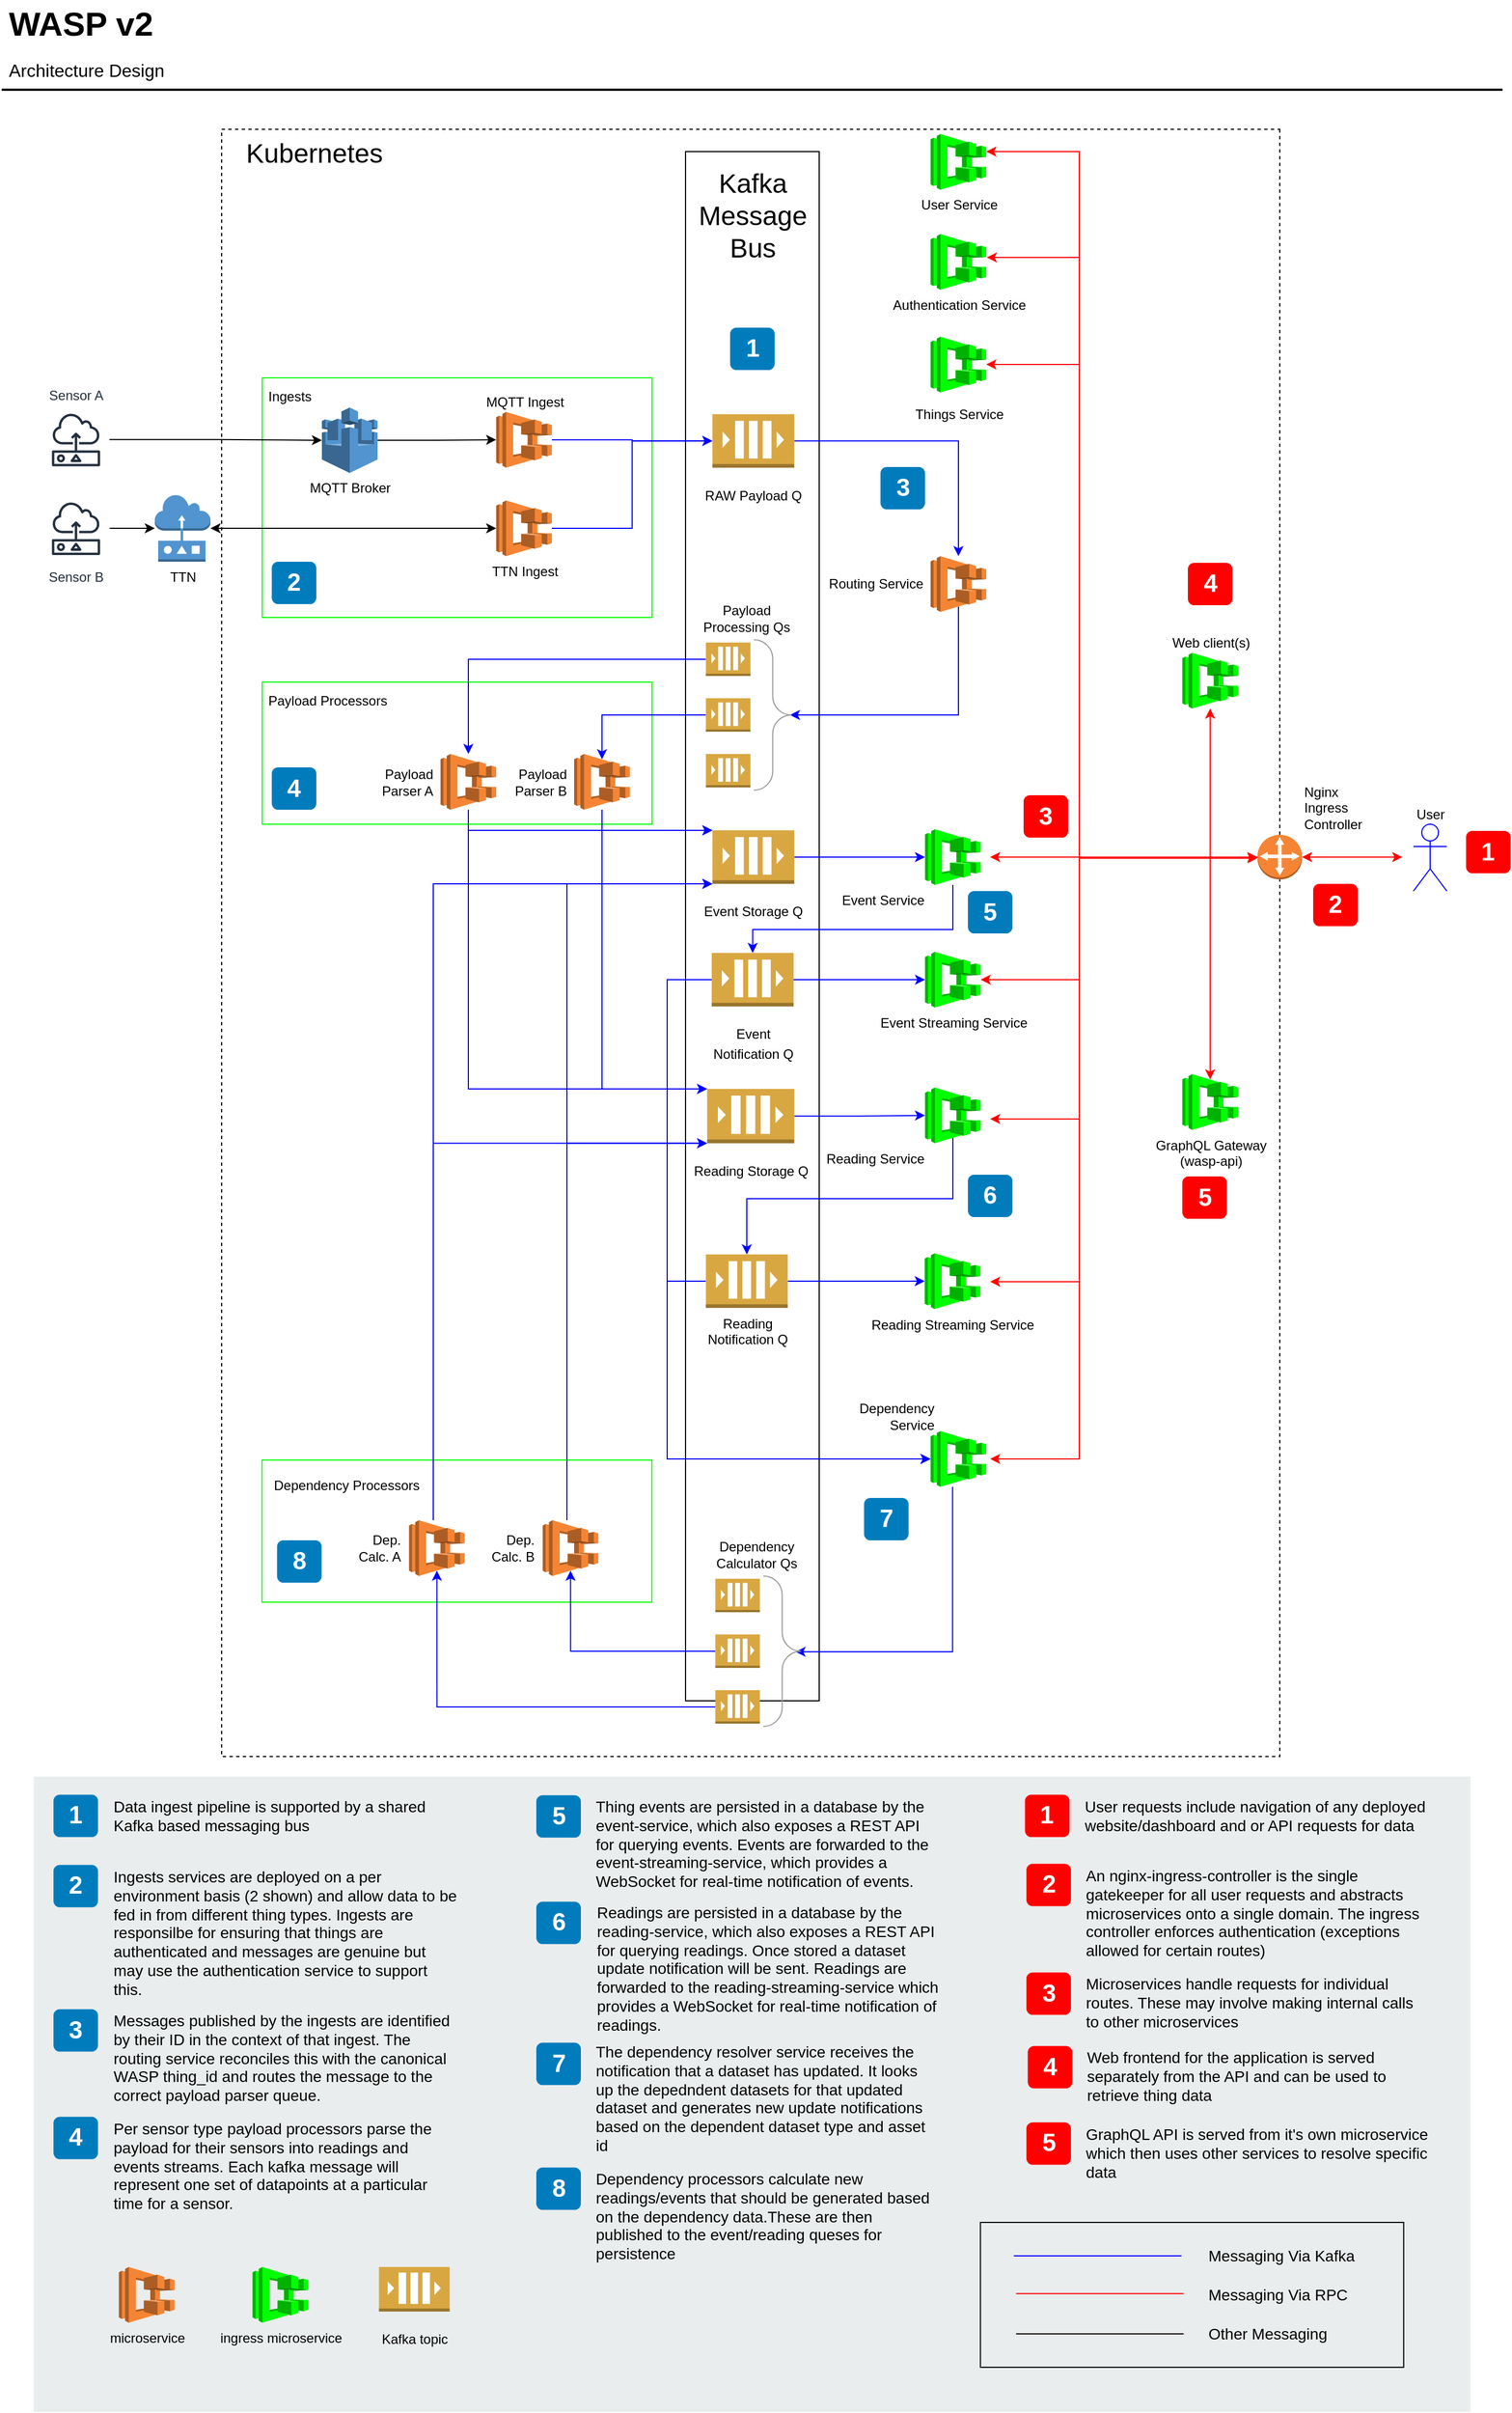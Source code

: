 <mxfile version="14.9.6" type="device"><diagram id="Ht1M8jgEwFfnCIfOTk4-" name="Page-1"><mxGraphModel dx="2382" dy="1435" grid="1" gridSize="10" guides="1" tooltips="1" connect="1" arrows="1" fold="1" page="1" pageScale="1" pageWidth="1654" pageHeight="1169" math="0" shadow="0"><root><mxCell id="0"/><mxCell id="1" parent="0"/><mxCell id="Kr4yo2rCuEF--EOLVEKg-11" value="" style="rounded=0;whiteSpace=wrap;html=1;align=left;fillColor=none;dashed=1;direction=south;" parent="1" vertex="1"><mxGeometry x="250.01" y="180" width="950" height="1460" as="geometry"/></mxCell><mxCell id="VIeSzq_alCS82WbwjkY5-3" value="" style="rounded=0;whiteSpace=wrap;html=1;fontSize=12;fillColor=none;labelPosition=left;verticalLabelPosition=top;align=right;verticalAlign=bottom;spacing=-19;spacingLeft=3;noLabel=1;fontColor=none;strokeColor=#03FF03;" parent="1" vertex="1"><mxGeometry x="286.5" y="676" width="350" height="127.5" as="geometry"/></mxCell><mxCell id="VIeSzq_alCS82WbwjkY5-6" value="" style="rounded=0;whiteSpace=wrap;html=1;fontSize=12;fillColor=none;labelPosition=left;verticalLabelPosition=top;align=right;verticalAlign=bottom;spacing=-19;spacingLeft=3;noLabel=1;fontColor=none;strokeColor=#03FF03;" parent="1" vertex="1"><mxGeometry x="286.25" y="1374" width="350" height="127.5" as="geometry"/></mxCell><mxCell id="VIeSzq_alCS82WbwjkY5-1" value="" style="rounded=0;whiteSpace=wrap;html=1;fontSize=12;fillColor=none;labelPosition=left;verticalLabelPosition=top;align=right;verticalAlign=bottom;spacing=-19;spacingLeft=3;noLabel=1;fontColor=none;strokeColor=#03FF03;" parent="1" vertex="1"><mxGeometry x="286.5" y="403" width="350" height="215" as="geometry"/></mxCell><mxCell id="f7E1hRnNLFq2RJVRDF7E-89" value="" style="rounded=0;whiteSpace=wrap;html=1;fillColor=none;align=right;" parent="1" vertex="1"><mxGeometry x="666.5" y="200" width="120" height="1390" as="geometry"/></mxCell><mxCell id="-QjtrjUzRDEMRZ5MF8oH-47" value="WASP v2" style="text;html=1;resizable=0;points=[];autosize=1;align=left;verticalAlign=top;spacingTop=-4;fontSize=30;fontStyle=1" parent="1" vertex="1"><mxGeometry x="56.5" y="64.5" width="150" height="40" as="geometry"/></mxCell><mxCell id="-QjtrjUzRDEMRZ5MF8oH-48" value="Architecture Design" style="text;html=1;resizable=0;points=[];autosize=1;align=left;verticalAlign=top;spacingTop=-4;fontSize=16;" parent="1" vertex="1"><mxGeometry x="56.5" y="114.5" width="160" height="20" as="geometry"/></mxCell><mxCell id="SCVMTBWpLvtzJIhz15lM-1" value="" style="line;strokeWidth=2;html=1;fontSize=14;" parent="1" vertex="1"><mxGeometry x="52.5" y="139.5" width="1347.5" height="10" as="geometry"/></mxCell><mxCell id="7OVz4w7n9kzEPWy-4BBC-3" value="" style="rounded=0;whiteSpace=wrap;html=1;fillColor=#EAEDED;fontSize=22;fontColor=#FFFFFF;strokeColor=none;labelBackgroundColor=none;" parent="1" vertex="1"><mxGeometry x="81.25" y="1658" width="1290" height="570" as="geometry"/></mxCell><mxCell id="7OVz4w7n9kzEPWy-4BBC-4" value="1" style="rounded=1;whiteSpace=wrap;html=1;fillColor=#007CBD;strokeColor=none;fontColor=#FFFFFF;fontStyle=1;fontSize=22;labelBackgroundColor=none;" parent="1" vertex="1"><mxGeometry x="99" y="1674.25" width="40" height="38" as="geometry"/></mxCell><mxCell id="7OVz4w7n9kzEPWy-4BBC-13" value="Data ingest pipeline is supported by a shared Kafka based messaging bus" style="text;html=1;align=left;verticalAlign=top;spacingTop=-4;fontSize=14;labelBackgroundColor=none;whiteSpace=wrap;" parent="1" vertex="1"><mxGeometry x="150.5" y="1673.75" width="310.5" height="48.5" as="geometry"/></mxCell><mxCell id="f7E1hRnNLFq2RJVRDF7E-65" value="Sensor A" style="outlineConnect=0;fontColor=#232F3E;gradientColor=none;strokeColor=#232F3E;fillColor=#ffffff;dashed=0;verticalLabelPosition=top;verticalAlign=bottom;align=center;html=1;fontSize=12;fontStyle=0;aspect=fixed;shape=mxgraph.aws4.resourceIcon;resIcon=mxgraph.aws4.sensor;labelPosition=center;" parent="1" vertex="1"><mxGeometry x="89.25" y="428.38" width="60" height="60" as="geometry"/></mxCell><mxCell id="f7E1hRnNLFq2RJVRDF7E-76" style="edgeStyle=orthogonalEdgeStyle;rounded=0;orthogonalLoop=1;jettySize=auto;html=1;" parent="1" source="f7E1hRnNLFq2RJVRDF7E-65" target="f7E1hRnNLFq2RJVRDF7E-74" edge="1"><mxGeometry relative="1" as="geometry"><mxPoint x="350" y="459" as="targetPoint"/><mxPoint x="190" y="459" as="sourcePoint"/></mxGeometry></mxCell><mxCell id="f7E1hRnNLFq2RJVRDF7E-82" style="edgeStyle=orthogonalEdgeStyle;rounded=0;orthogonalLoop=1;jettySize=auto;html=1;" parent="1" source="f7E1hRnNLFq2RJVRDF7E-74" target="f7E1hRnNLFq2RJVRDF7E-79" edge="1"><mxGeometry relative="1" as="geometry"/></mxCell><mxCell id="f7E1hRnNLFq2RJVRDF7E-74" value="MQTT Broker" style="outlineConnect=0;dashed=0;verticalLabelPosition=bottom;verticalAlign=top;align=center;html=1;shape=mxgraph.aws3.aws_iot;fillColor=#5294CF;gradientColor=none;" parent="1" vertex="1"><mxGeometry x="340" y="429.63" width="50" height="58.75" as="geometry"/></mxCell><mxCell id="f7E1hRnNLFq2RJVRDF7E-92" style="edgeStyle=orthogonalEdgeStyle;rounded=0;orthogonalLoop=1;jettySize=auto;html=1;entryX=0;entryY=0.5;entryDx=0;entryDy=0;entryPerimeter=0;fontSize=24;strokeColor=#0000FF;" parent="1" source="f7E1hRnNLFq2RJVRDF7E-79" target="f7E1hRnNLFq2RJVRDF7E-91" edge="1"><mxGeometry relative="1" as="geometry"/></mxCell><mxCell id="f7E1hRnNLFq2RJVRDF7E-79" value="MQTT Ingest" style="outlineConnect=0;dashed=0;verticalLabelPosition=top;verticalAlign=bottom;align=center;html=1;shape=mxgraph.aws3.ecs;fillColor=#F58534;gradientColor=none;strokeColor=#FF0000;labelPosition=center;" parent="1" vertex="1"><mxGeometry x="496.5" y="433.62" width="50" height="50" as="geometry"/></mxCell><mxCell id="f7E1hRnNLFq2RJVRDF7E-93" style="edgeStyle=orthogonalEdgeStyle;rounded=0;orthogonalLoop=1;jettySize=auto;html=1;entryX=0;entryY=0.5;entryDx=0;entryDy=0;entryPerimeter=0;fontSize=24;strokeColor=#0000FF;" parent="1" source="f7E1hRnNLFq2RJVRDF7E-84" target="f7E1hRnNLFq2RJVRDF7E-91" edge="1"><mxGeometry relative="1" as="geometry"/></mxCell><mxCell id="f7E1hRnNLFq2RJVRDF7E-84" value="TTN Ingest" style="outlineConnect=0;dashed=0;verticalLabelPosition=bottom;verticalAlign=top;align=center;html=1;shape=mxgraph.aws3.ecs;fillColor=#F58534;gradientColor=none;strokeColor=#FF0000;" parent="1" vertex="1"><mxGeometry x="496.5" y="513" width="50" height="50" as="geometry"/></mxCell><mxCell id="f7E1hRnNLFq2RJVRDF7E-87" style="edgeStyle=orthogonalEdgeStyle;rounded=0;orthogonalLoop=1;jettySize=auto;html=1;textOpacity=60;startArrow=classic;startFill=1;" parent="1" source="f7E1hRnNLFq2RJVRDF7E-85" target="f7E1hRnNLFq2RJVRDF7E-84" edge="1"><mxGeometry relative="1" as="geometry"/></mxCell><mxCell id="f7E1hRnNLFq2RJVRDF7E-85" value="TTN" style="outlineConnect=0;dashed=0;verticalLabelPosition=bottom;verticalAlign=top;align=center;html=1;shape=mxgraph.aws3.sensor;fillColor=#5294CF;gradientColor=none;strokeColor=#FF0000;" parent="1" vertex="1"><mxGeometry x="190" y="508" width="50" height="60" as="geometry"/></mxCell><mxCell id="f7E1hRnNLFq2RJVRDF7E-90" value="Kafka Message Bus" style="text;html=1;strokeColor=none;fillColor=none;align=center;verticalAlign=middle;whiteSpace=wrap;rounded=0;fontSize=24;" parent="1" vertex="1"><mxGeometry x="691.5" y="233" width="70" height="50" as="geometry"/></mxCell><mxCell id="f7E1hRnNLFq2RJVRDF7E-96" style="edgeStyle=orthogonalEdgeStyle;rounded=0;orthogonalLoop=1;jettySize=auto;html=1;fontSize=24;strokeColor=#0000FF;" parent="1" source="f7E1hRnNLFq2RJVRDF7E-91" target="f7E1hRnNLFq2RJVRDF7E-94" edge="1"><mxGeometry relative="1" as="geometry"/></mxCell><mxCell id="f7E1hRnNLFq2RJVRDF7E-91" value="&lt;font style=&quot;font-size: 12px&quot;&gt;RAW Payload Q&lt;br&gt;&lt;/font&gt;" style="outlineConnect=0;dashed=0;verticalLabelPosition=bottom;verticalAlign=top;align=center;html=1;shape=mxgraph.aws3.queue;fillColor=#D9A741;gradientColor=none;strokeColor=#000000;fontSize=24;" parent="1" vertex="1"><mxGeometry x="690.63" y="435.62" width="73.5" height="48" as="geometry"/></mxCell><mxCell id="f7E1hRnNLFq2RJVRDF7E-104" style="edgeStyle=orthogonalEdgeStyle;rounded=0;orthogonalLoop=1;jettySize=auto;html=1;fontSize=24;exitX=0.5;exitY=0.905;exitDx=0;exitDy=0;exitPerimeter=0;entryX=0.5;entryY=0.113;entryDx=0;entryDy=0;entryPerimeter=0;strokeColor=#0000FF;" parent="1" source="f7E1hRnNLFq2RJVRDF7E-94" target="f7E1hRnNLFq2RJVRDF7E-105" edge="1"><mxGeometry relative="1" as="geometry"><mxPoint x="876.5" y="633" as="targetPoint"/><Array as="points"><mxPoint x="911.5" y="706"/></Array></mxGeometry></mxCell><mxCell id="f7E1hRnNLFq2RJVRDF7E-94" value="Routing Service" style="outlineConnect=0;dashed=0;verticalLabelPosition=middle;verticalAlign=middle;align=right;html=1;shape=mxgraph.aws3.ecs;fillColor=#F58534;gradientColor=none;strokeColor=#FF0000;labelPosition=left;spacing=8;" parent="1" vertex="1"><mxGeometry x="886.5" y="563" width="50" height="50" as="geometry"/></mxCell><mxCell id="f7E1hRnNLFq2RJVRDF7E-108" style="edgeStyle=orthogonalEdgeStyle;rounded=0;orthogonalLoop=1;jettySize=auto;html=1;fontSize=24;strokeColor=#0000FF;" parent="1" source="f7E1hRnNLFq2RJVRDF7E-98" target="f7E1hRnNLFq2RJVRDF7E-107" edge="1"><mxGeometry relative="1" as="geometry"/></mxCell><mxCell id="f7E1hRnNLFq2RJVRDF7E-98" value="&lt;div style=&quot;font-size: 12px&quot;&gt;&lt;font style=&quot;font-size: 12px&quot;&gt;Payload &lt;br&gt;&lt;/font&gt;&lt;/div&gt;&lt;div style=&quot;font-size: 12px&quot;&gt;&lt;font style=&quot;font-size: 12px&quot;&gt;Processing Qs&lt;/font&gt;&lt;/div&gt;" style="outlineConnect=0;dashed=0;verticalLabelPosition=top;verticalAlign=bottom;align=center;html=1;shape=mxgraph.aws3.queue;fillColor=#D9A741;gradientColor=none;strokeColor=#000000;fontSize=24;labelPosition=center;spacingLeft=33;spacingBottom=5;" parent="1" vertex="1"><mxGeometry x="684.75" y="640.5" width="40" height="30" as="geometry"/></mxCell><mxCell id="f7E1hRnNLFq2RJVRDF7E-109" style="edgeStyle=orthogonalEdgeStyle;rounded=0;orthogonalLoop=1;jettySize=auto;html=1;entryX=0.5;entryY=0.095;entryDx=0;entryDy=0;entryPerimeter=0;fontSize=24;strokeColor=#0000FF;" parent="1" source="f7E1hRnNLFq2RJVRDF7E-102" target="f7E1hRnNLFq2RJVRDF7E-106" edge="1"><mxGeometry relative="1" as="geometry"><Array as="points"><mxPoint x="591.5" y="706"/></Array></mxGeometry></mxCell><mxCell id="f7E1hRnNLFq2RJVRDF7E-102" value="" style="outlineConnect=0;dashed=0;verticalLabelPosition=bottom;verticalAlign=top;align=center;html=1;shape=mxgraph.aws3.queue;fillColor=#D9A741;gradientColor=none;strokeColor=#000000;fontSize=24;" parent="1" vertex="1"><mxGeometry x="684.75" y="690.5" width="40" height="30" as="geometry"/></mxCell><mxCell id="f7E1hRnNLFq2RJVRDF7E-103" value="" style="outlineConnect=0;dashed=0;verticalLabelPosition=bottom;verticalAlign=top;align=center;html=1;shape=mxgraph.aws3.queue;fillColor=#D9A741;gradientColor=none;strokeColor=#000000;fontSize=24;" parent="1" vertex="1"><mxGeometry x="684.75" y="740.5" width="40" height="30" as="geometry"/></mxCell><mxCell id="f7E1hRnNLFq2RJVRDF7E-105" value="" style="labelPosition=right;align=left;strokeWidth=1;shape=mxgraph.mockup.markup.curlyBrace;html=1;shadow=0;dashed=0;strokeColor=#999999;direction=north;fillColor=none;fontSize=24;rotation=-180;" parent="1" vertex="1"><mxGeometry x="724.75" y="638" width="40" height="135" as="geometry"/></mxCell><mxCell id="KerST8utlBB_D8aLNrLv-2" style="edgeStyle=orthogonalEdgeStyle;rounded=0;orthogonalLoop=1;jettySize=auto;html=1;entryX=0;entryY=0;entryDx=0;entryDy=0;entryPerimeter=0;strokeColor=#0000FF;" parent="1" source="f7E1hRnNLFq2RJVRDF7E-106" target="TiOXgwbePyI9WTurikJS-1" edge="1"><mxGeometry relative="1" as="geometry"><Array as="points"><mxPoint x="592" y="1041"/></Array></mxGeometry></mxCell><mxCell id="VIeSzq_alCS82WbwjkY5-26" style="edgeStyle=orthogonalEdgeStyle;rounded=0;orthogonalLoop=1;jettySize=auto;html=1;entryX=0;entryY=0;entryDx=0;entryDy=0;entryPerimeter=0;startArrow=none;startFill=0;strokeColor=#0000FF;" parent="1" source="f7E1hRnNLFq2RJVRDF7E-106" target="f7E1hRnNLFq2RJVRDF7E-110" edge="1"><mxGeometry relative="1" as="geometry"><Array as="points"><mxPoint x="592" y="809"/></Array></mxGeometry></mxCell><mxCell id="f7E1hRnNLFq2RJVRDF7E-106" value="&lt;div&gt;Payload&lt;/div&gt;&lt;div&gt;Parser B&lt;br&gt;&lt;/div&gt;" style="outlineConnect=0;dashed=0;verticalLabelPosition=middle;verticalAlign=middle;align=right;html=1;shape=mxgraph.aws3.ecs;fillColor=#F58534;gradientColor=none;strokeColor=#FF0000;labelPosition=left;spacing=8;" parent="1" vertex="1"><mxGeometry x="566.5" y="740.5" width="50" height="50" as="geometry"/></mxCell><mxCell id="KerST8utlBB_D8aLNrLv-1" style="edgeStyle=orthogonalEdgeStyle;rounded=0;orthogonalLoop=1;jettySize=auto;html=1;entryX=0;entryY=0;entryDx=0;entryDy=0;entryPerimeter=0;strokeColor=#0000FF;" parent="1" source="f7E1hRnNLFq2RJVRDF7E-107" target="TiOXgwbePyI9WTurikJS-1" edge="1"><mxGeometry relative="1" as="geometry"><Array as="points"><mxPoint x="472" y="1041"/></Array></mxGeometry></mxCell><mxCell id="VIeSzq_alCS82WbwjkY5-25" style="edgeStyle=orthogonalEdgeStyle;rounded=0;orthogonalLoop=1;jettySize=auto;html=1;entryX=0;entryY=0;entryDx=0;entryDy=0;entryPerimeter=0;startArrow=none;startFill=0;strokeColor=#0000FF;" parent="1" source="f7E1hRnNLFq2RJVRDF7E-107" target="f7E1hRnNLFq2RJVRDF7E-110" edge="1"><mxGeometry relative="1" as="geometry"><Array as="points"><mxPoint x="472" y="809"/></Array></mxGeometry></mxCell><mxCell id="f7E1hRnNLFq2RJVRDF7E-107" value="&lt;div&gt;Payload&lt;br&gt;&lt;/div&gt;&lt;div&gt;Parser A&lt;/div&gt;" style="outlineConnect=0;dashed=0;verticalLabelPosition=middle;verticalAlign=middle;align=right;html=1;shape=mxgraph.aws3.ecs;fillColor=#F58534;gradientColor=none;strokeColor=#FF0000;labelPosition=left;spacing=8;" parent="1" vertex="1"><mxGeometry x="446.5" y="740.5" width="50" height="50" as="geometry"/></mxCell><mxCell id="f7E1hRnNLFq2RJVRDF7E-114" style="edgeStyle=orthogonalEdgeStyle;rounded=0;orthogonalLoop=1;jettySize=auto;html=1;entryX=0;entryY=0.5;entryDx=0;entryDy=0;entryPerimeter=0;fontSize=24;strokeColor=#0000FF;" parent="1" source="f7E1hRnNLFq2RJVRDF7E-110" target="f7E1hRnNLFq2RJVRDF7E-113" edge="1"><mxGeometry relative="1" as="geometry"/></mxCell><mxCell id="f7E1hRnNLFq2RJVRDF7E-110" value="&lt;font style=&quot;font-size: 12px&quot;&gt;Event Storage Q&lt;/font&gt;" style="outlineConnect=0;dashed=0;verticalLabelPosition=bottom;verticalAlign=top;align=center;html=1;shape=mxgraph.aws3.queue;fillColor=#D9A741;gradientColor=none;strokeColor=#000000;fontSize=24;" parent="1" vertex="1"><mxGeometry x="690.63" y="809" width="73.5" height="48" as="geometry"/></mxCell><mxCell id="f7E1hRnNLFq2RJVRDF7E-124" style="edgeStyle=orthogonalEdgeStyle;rounded=0;orthogonalLoop=1;jettySize=auto;html=1;startArrow=none;startFill=0;fontSize=24;strokeColor=#0000FF;entryX=0.5;entryY=0;entryDx=0;entryDy=0;entryPerimeter=0;exitX=0.5;exitY=0.905;exitDx=0;exitDy=0;exitPerimeter=0;" parent="1" source="TiOXgwbePyI9WTurikJS-4" target="f7E1hRnNLFq2RJVRDF7E-123" edge="1"><mxGeometry relative="1" as="geometry"><mxPoint x="961.5" y="980.5" as="targetPoint"/><Array as="points"><mxPoint x="907" y="1139.5"/><mxPoint x="722" y="1139.5"/></Array></mxGeometry></mxCell><mxCell id="BTYo06YCe_rNWh7Ooop7-6" style="edgeStyle=orthogonalEdgeStyle;rounded=0;orthogonalLoop=1;jettySize=auto;html=1;entryX=0.5;entryY=0;entryDx=0;entryDy=0;entryPerimeter=0;strokeColor=#0000FF;" parent="1" source="f7E1hRnNLFq2RJVRDF7E-113" target="BTYo06YCe_rNWh7Ooop7-4" edge="1"><mxGeometry relative="1" as="geometry"><Array as="points"><mxPoint x="907" y="898"/><mxPoint x="727" y="898"/></Array></mxGeometry></mxCell><mxCell id="f7E1hRnNLFq2RJVRDF7E-113" value="Event Service" style="outlineConnect=0;dashed=0;verticalLabelPosition=bottom;verticalAlign=top;align=right;html=1;shape=mxgraph.aws3.ecs;gradientColor=none;strokeColor=#FF0000;labelPosition=left;spacing=2;fillColor=#00FF00;" parent="1" vertex="1"><mxGeometry x="881.5" y="808" width="50" height="50" as="geometry"/></mxCell><mxCell id="BTYo06YCe_rNWh7Ooop7-2" style="edgeStyle=orthogonalEdgeStyle;rounded=0;orthogonalLoop=1;jettySize=auto;html=1;strokeColor=#0000FF;" parent="1" source="f7E1hRnNLFq2RJVRDF7E-123" target="BTYo06YCe_rNWh7Ooop7-1" edge="1"><mxGeometry relative="1" as="geometry"/></mxCell><mxCell id="BTYo06YCe_rNWh7Ooop7-10" style="edgeStyle=orthogonalEdgeStyle;rounded=0;orthogonalLoop=1;jettySize=auto;html=1;entryX=0;entryY=0.5;entryDx=0;entryDy=0;entryPerimeter=0;strokeColor=#0000FF;" parent="1" source="f7E1hRnNLFq2RJVRDF7E-123" target="f7E1hRnNLFq2RJVRDF7E-125" edge="1"><mxGeometry relative="1" as="geometry"><Array as="points"><mxPoint x="650" y="1214"/><mxPoint x="650" y="1373"/></Array></mxGeometry></mxCell><mxCell id="f7E1hRnNLFq2RJVRDF7E-123" value="&lt;div style=&quot;font-size: 12px&quot;&gt;&lt;font style=&quot;font-size: 12px&quot;&gt;Reading &lt;br&gt;&lt;/font&gt;&lt;/div&gt;&lt;div style=&quot;font-size: 12px&quot;&gt;&lt;font style=&quot;font-size: 12px ; line-height: 100%&quot;&gt;Notification Q&lt;/font&gt;&lt;/div&gt;" style="outlineConnect=0;dashed=0;verticalLabelPosition=bottom;verticalAlign=top;align=center;html=1;shape=mxgraph.aws3.queue;fillColor=#D9A741;gradientColor=none;strokeColor=#000000;fontSize=24;" parent="1" vertex="1"><mxGeometry x="684.75" y="1189.5" width="73.5" height="48" as="geometry"/></mxCell><mxCell id="f7E1hRnNLFq2RJVRDF7E-131" style="edgeStyle=orthogonalEdgeStyle;rounded=0;orthogonalLoop=1;jettySize=auto;html=1;startArrow=none;startFill=0;fontSize=24;entryX=0.504;entryY=0.2;entryDx=0;entryDy=0;entryPerimeter=0;strokeColor=#0000FF;" parent="1" source="f7E1hRnNLFq2RJVRDF7E-125" target="f7E1hRnNLFq2RJVRDF7E-130" edge="1"><mxGeometry relative="1" as="geometry"><mxPoint x="906.25" y="1558" as="targetPoint"/><Array as="points"><mxPoint x="906.25" y="1546"/></Array></mxGeometry></mxCell><mxCell id="f7E1hRnNLFq2RJVRDF7E-125" value="&lt;div align=&quot;right&quot;&gt;Dependency&lt;/div&gt;&lt;div align=&quot;right&quot;&gt;Service&lt;/div&gt;" style="outlineConnect=0;dashed=0;verticalLabelPosition=top;verticalAlign=bottom;align=right;html=1;shape=mxgraph.aws3.ecs;gradientColor=none;strokeColor=#FF0000;labelPosition=left;spacing=-2;fillColor=#00FF00;" parent="1" vertex="1"><mxGeometry x="886.5" y="1348" width="50" height="50" as="geometry"/></mxCell><mxCell id="f7E1hRnNLFq2RJVRDF7E-127" value="&lt;div style=&quot;font-size: 12px&quot;&gt;&lt;font style=&quot;font-size: 12px&quot;&gt;Dependency &lt;br&gt;&lt;/font&gt;&lt;/div&gt;&lt;div style=&quot;font-size: 12px&quot;&gt;&lt;font style=&quot;font-size: 12px&quot;&gt;Calculator Qs&lt;/font&gt;&lt;/div&gt;" style="outlineConnect=0;dashed=0;verticalLabelPosition=top;verticalAlign=bottom;align=center;html=1;shape=mxgraph.aws3.queue;fillColor=#D9A741;gradientColor=none;strokeColor=#000000;fontSize=24;labelPosition=center;spacingLeft=33;spacingBottom=5;" parent="1" vertex="1"><mxGeometry x="693.25" y="1480.5" width="40" height="30" as="geometry"/></mxCell><mxCell id="f7E1hRnNLFq2RJVRDF7E-134" style="edgeStyle=orthogonalEdgeStyle;rounded=0;orthogonalLoop=1;jettySize=auto;html=1;entryX=0.5;entryY=0.905;entryDx=0;entryDy=0;entryPerimeter=0;startArrow=none;startFill=0;fontSize=24;strokeColor=#0000FF;" parent="1" source="f7E1hRnNLFq2RJVRDF7E-128" target="f7E1hRnNLFq2RJVRDF7E-132" edge="1"><mxGeometry relative="1" as="geometry"/></mxCell><mxCell id="f7E1hRnNLFq2RJVRDF7E-128" value="" style="outlineConnect=0;dashed=0;verticalLabelPosition=bottom;verticalAlign=top;align=center;html=1;shape=mxgraph.aws3.queue;fillColor=#D9A741;gradientColor=none;strokeColor=#000000;fontSize=24;" parent="1" vertex="1"><mxGeometry x="693.25" y="1530.5" width="40" height="30" as="geometry"/></mxCell><mxCell id="f7E1hRnNLFq2RJVRDF7E-135" style="edgeStyle=orthogonalEdgeStyle;rounded=0;orthogonalLoop=1;jettySize=auto;html=1;entryX=0.5;entryY=0.905;entryDx=0;entryDy=0;entryPerimeter=0;startArrow=none;startFill=0;fontSize=24;strokeColor=#0000FF;" parent="1" source="f7E1hRnNLFq2RJVRDF7E-129" target="f7E1hRnNLFq2RJVRDF7E-133" edge="1"><mxGeometry relative="1" as="geometry"/></mxCell><mxCell id="f7E1hRnNLFq2RJVRDF7E-129" value="" style="outlineConnect=0;dashed=0;verticalLabelPosition=bottom;verticalAlign=top;align=center;html=1;shape=mxgraph.aws3.queue;fillColor=#D9A741;gradientColor=none;strokeColor=#000000;fontSize=24;" parent="1" vertex="1"><mxGeometry x="693.25" y="1580.5" width="40" height="30" as="geometry"/></mxCell><mxCell id="f7E1hRnNLFq2RJVRDF7E-130" value="" style="labelPosition=right;align=left;strokeWidth=1;shape=mxgraph.mockup.markup.curlyBrace;html=1;shadow=0;dashed=0;strokeColor=#999999;direction=north;fillColor=none;fontSize=24;rotation=-180;" parent="1" vertex="1"><mxGeometry x="733.25" y="1478" width="40" height="135" as="geometry"/></mxCell><mxCell id="f7E1hRnNLFq2RJVRDF7E-136" style="edgeStyle=orthogonalEdgeStyle;rounded=0;orthogonalLoop=1;jettySize=auto;html=1;startArrow=none;startFill=0;fontSize=24;entryX=0;entryY=1;entryDx=0;entryDy=0;entryPerimeter=0;strokeColor=#0000FF;textOpacity=30;" parent="1" source="f7E1hRnNLFq2RJVRDF7E-132" target="f7E1hRnNLFq2RJVRDF7E-110" edge="1"><mxGeometry relative="1" as="geometry"><Array as="points"><mxPoint x="560" y="857"/></Array><mxPoint x="620" y="878" as="targetPoint"/></mxGeometry></mxCell><mxCell id="TiOXgwbePyI9WTurikJS-2" style="edgeStyle=orthogonalEdgeStyle;rounded=0;orthogonalLoop=1;jettySize=auto;html=1;entryX=0;entryY=1;entryDx=0;entryDy=0;entryPerimeter=0;strokeColor=#0000FF;" parent="1" source="f7E1hRnNLFq2RJVRDF7E-132" target="TiOXgwbePyI9WTurikJS-1" edge="1"><mxGeometry relative="1" as="geometry"><Array as="points"><mxPoint x="560" y="1090"/></Array></mxGeometry></mxCell><mxCell id="f7E1hRnNLFq2RJVRDF7E-132" value="&lt;div&gt;Dep. &lt;br&gt;&lt;/div&gt;&lt;div&gt;Calc. B&lt;/div&gt;" style="outlineConnect=0;dashed=0;verticalLabelPosition=middle;verticalAlign=middle;align=right;html=1;shape=mxgraph.aws3.ecs;fillColor=#F58534;gradientColor=none;strokeColor=#FF0000;labelPosition=left;spacing=8;" parent="1" vertex="1"><mxGeometry x="538.25" y="1428" width="50" height="50" as="geometry"/></mxCell><mxCell id="f7E1hRnNLFq2RJVRDF7E-137" style="edgeStyle=orthogonalEdgeStyle;rounded=0;orthogonalLoop=1;jettySize=auto;html=1;startArrow=none;startFill=0;fontSize=24;entryX=0;entryY=1;entryDx=0;entryDy=0;entryPerimeter=0;strokeColor=#0000FF;textOpacity=30;" parent="1" source="f7E1hRnNLFq2RJVRDF7E-133" target="f7E1hRnNLFq2RJVRDF7E-110" edge="1"><mxGeometry relative="1" as="geometry"><Array as="points"><mxPoint x="440" y="857"/></Array><mxPoint x="540" y="888" as="targetPoint"/></mxGeometry></mxCell><mxCell id="TiOXgwbePyI9WTurikJS-3" style="edgeStyle=orthogonalEdgeStyle;rounded=0;orthogonalLoop=1;jettySize=auto;html=1;strokeColor=#0000FF;entryX=0;entryY=1;entryDx=0;entryDy=0;entryPerimeter=0;" parent="1" source="f7E1hRnNLFq2RJVRDF7E-133" target="TiOXgwbePyI9WTurikJS-1" edge="1"><mxGeometry relative="1" as="geometry"><Array as="points"><mxPoint x="440" y="1090"/></Array><mxPoint x="685" y="1043" as="targetPoint"/></mxGeometry></mxCell><mxCell id="f7E1hRnNLFq2RJVRDF7E-133" value="&lt;div&gt;Dep.&lt;/div&gt;&lt;div&gt;Calc. A&lt;br&gt;&lt;/div&gt;" style="outlineConnect=0;dashed=0;verticalLabelPosition=middle;verticalAlign=middle;align=right;html=1;shape=mxgraph.aws3.ecs;fillColor=#F58534;gradientColor=none;strokeColor=#FF0000;labelPosition=left;spacing=8;" parent="1" vertex="1"><mxGeometry x="418.25" y="1428" width="50" height="50" as="geometry"/></mxCell><mxCell id="PqqjPeNiKbJ--B5EfPJ4-2" value="2" style="rounded=1;whiteSpace=wrap;html=1;fillColor=#007CBD;strokeColor=none;fontColor=#FFFFFF;fontStyle=1;fontSize=22;labelBackgroundColor=none;" parent="1" vertex="1"><mxGeometry x="295" y="568" width="40" height="38" as="geometry"/></mxCell><mxCell id="PqqjPeNiKbJ--B5EfPJ4-3" value="2" style="rounded=1;whiteSpace=wrap;html=1;fillColor=#007CBD;strokeColor=none;fontColor=#FFFFFF;fontStyle=1;fontSize=22;labelBackgroundColor=none;" parent="1" vertex="1"><mxGeometry x="99" y="1737.25" width="40" height="38" as="geometry"/></mxCell><mxCell id="PqqjPeNiKbJ--B5EfPJ4-4" value="Ingests services are deployed on a per environment basis (2 shown) and allow data to be fed in from different thing types. Ingests are responsilbe for ensuring that things are authenticated and messages are genuine but may use the authentication service to support this." style="text;html=1;align=left;verticalAlign=top;spacingTop=-4;fontSize=14;labelBackgroundColor=none;whiteSpace=wrap;" parent="1" vertex="1"><mxGeometry x="150.5" y="1736.75" width="310.5" height="112.75" as="geometry"/></mxCell><mxCell id="PqqjPeNiKbJ--B5EfPJ4-5" value="3" style="rounded=1;whiteSpace=wrap;html=1;fillColor=#007CBD;strokeColor=none;fontColor=#FFFFFF;fontStyle=1;fontSize=22;labelBackgroundColor=none;" parent="1" vertex="1"><mxGeometry x="99" y="1866.75" width="40" height="38" as="geometry"/></mxCell><mxCell id="PqqjPeNiKbJ--B5EfPJ4-6" value="Messages published by the ingests are identified by their ID in the context of that ingest. The routing service reconciles this with the canonical WASP thing_id and routes the message to the correct payload parser queue." style="text;html=1;align=left;verticalAlign=top;spacingTop=-4;fontSize=14;labelBackgroundColor=none;whiteSpace=wrap;" parent="1" vertex="1"><mxGeometry x="150.5" y="1866.25" width="310.5" height="85" as="geometry"/></mxCell><mxCell id="PqqjPeNiKbJ--B5EfPJ4-7" value="3" style="rounded=1;whiteSpace=wrap;html=1;fillColor=#007CBD;strokeColor=none;fontColor=#FFFFFF;fontStyle=1;fontSize=22;labelBackgroundColor=none;" parent="1" vertex="1"><mxGeometry x="841.5" y="483" width="40" height="38" as="geometry"/></mxCell><mxCell id="PqqjPeNiKbJ--B5EfPJ4-8" value="4" style="rounded=1;whiteSpace=wrap;html=1;fillColor=#007CBD;strokeColor=none;fontColor=#FFFFFF;fontStyle=1;fontSize=22;labelBackgroundColor=none;" parent="1" vertex="1"><mxGeometry x="295" y="752.5" width="40" height="38" as="geometry"/></mxCell><mxCell id="PqqjPeNiKbJ--B5EfPJ4-9" value="4" style="rounded=1;whiteSpace=wrap;html=1;fillColor=#007CBD;strokeColor=none;fontColor=#FFFFFF;fontStyle=1;fontSize=22;labelBackgroundColor=none;" parent="1" vertex="1"><mxGeometry x="99" y="1963.25" width="40" height="38" as="geometry"/></mxCell><mxCell id="PqqjPeNiKbJ--B5EfPJ4-10" value="Per sensor type payload processors parse the payload for their sensors into readings and events streams. Each kafka message will represent one set of datapoints at a particular time for a sensor." style="text;html=1;align=left;verticalAlign=top;spacingTop=-4;fontSize=14;labelBackgroundColor=none;whiteSpace=wrap;" parent="1" vertex="1"><mxGeometry x="150.5" y="1962.75" width="310.5" height="85.25" as="geometry"/></mxCell><mxCell id="PqqjPeNiKbJ--B5EfPJ4-13" value="5" style="rounded=1;whiteSpace=wrap;html=1;fillColor=#007CBD;strokeColor=none;fontColor=#FFFFFF;fontStyle=1;fontSize=22;labelBackgroundColor=none;" parent="1" vertex="1"><mxGeometry x="920" y="863.5" width="40" height="38" as="geometry"/></mxCell><mxCell id="PqqjPeNiKbJ--B5EfPJ4-14" value="5" style="rounded=1;whiteSpace=wrap;html=1;fillColor=#007CBD;strokeColor=none;fontColor=#FFFFFF;fontStyle=1;fontSize=22;labelBackgroundColor=none;" parent="1" vertex="1"><mxGeometry x="532.5" y="1674.75" width="40" height="38" as="geometry"/></mxCell><mxCell id="PqqjPeNiKbJ--B5EfPJ4-15" value="Thing events are persisted in a database by the event-service, which also exposes a REST API for querying events. Events are forwarded to the event-streaming-service, which provides a WebSocket for real-time notification of events. " style="text;html=1;align=left;verticalAlign=top;spacingTop=-4;fontSize=14;labelBackgroundColor=none;whiteSpace=wrap;" parent="1" vertex="1"><mxGeometry x="584" y="1674.25" width="310.5" height="83.75" as="geometry"/></mxCell><mxCell id="PqqjPeNiKbJ--B5EfPJ4-16" value="7" style="rounded=1;whiteSpace=wrap;html=1;fillColor=#007CBD;strokeColor=none;fontColor=#FFFFFF;fontStyle=1;fontSize=22;labelBackgroundColor=none;" parent="1" vertex="1"><mxGeometry x="826.75" y="1408" width="40" height="38" as="geometry"/></mxCell><mxCell id="PqqjPeNiKbJ--B5EfPJ4-17" value="7" style="rounded=1;whiteSpace=wrap;html=1;fillColor=#007CBD;strokeColor=none;fontColor=#FFFFFF;fontStyle=1;fontSize=22;labelBackgroundColor=none;" parent="1" vertex="1"><mxGeometry x="532.5" y="1896.75" width="40" height="38" as="geometry"/></mxCell><mxCell id="PqqjPeNiKbJ--B5EfPJ4-18" value="The dependency resolver service receives the notification that a dataset has updated. It looks up the depedndent datasets for that updated dataset and generates new update notifications based on the dependent dataset type and asset id" style="text;html=1;align=left;verticalAlign=top;spacingTop=-4;fontSize=14;labelBackgroundColor=none;whiteSpace=wrap;" parent="1" vertex="1"><mxGeometry x="584" y="1894.25" width="309.25" height="108" as="geometry"/></mxCell><mxCell id="PqqjPeNiKbJ--B5EfPJ4-21" value="8" style="rounded=1;whiteSpace=wrap;html=1;fillColor=#007CBD;strokeColor=none;fontColor=#FFFFFF;fontStyle=1;fontSize=22;labelBackgroundColor=none;" parent="1" vertex="1"><mxGeometry x="299.75" y="1446" width="40" height="38" as="geometry"/></mxCell><mxCell id="PqqjPeNiKbJ--B5EfPJ4-22" value="1" style="rounded=1;whiteSpace=wrap;html=1;strokeColor=none;fontColor=#FFFFFF;fontStyle=1;fontSize=22;labelBackgroundColor=none;fillColor=#FF0000;" parent="1" vertex="1"><mxGeometry x="971.25" y="1674.25" width="40" height="38" as="geometry"/></mxCell><mxCell id="PqqjPeNiKbJ--B5EfPJ4-23" value="User requests include navigation of any deployed website/dashboard and or API requests for data" style="text;html=1;align=left;verticalAlign=top;spacingTop=-4;fontSize=14;labelBackgroundColor=none;whiteSpace=wrap;" parent="1" vertex="1"><mxGeometry x="1022.75" y="1673.75" width="310.5" height="60" as="geometry"/></mxCell><mxCell id="sMC6nBuEGPBV9Lwev9TA-8" value="User" style="shape=umlActor;verticalLabelPosition=top;verticalAlign=bottom;html=1;outlineConnect=0;strokeColor=#0000FF;fillColor=none;fontSize=12;fontColor=none;align=center;labelPosition=center;" parent="1" vertex="1"><mxGeometry x="1320" y="803.5" width="30" height="60" as="geometry"/></mxCell><mxCell id="sMC6nBuEGPBV9Lwev9TA-14" value="Authentication Service" style="outlineConnect=0;dashed=0;verticalLabelPosition=bottom;verticalAlign=top;align=center;html=1;shape=mxgraph.aws3.ecs;gradientColor=none;strokeColor=#FF0000;labelPosition=center;fillColor=#00FF00;" parent="1" vertex="1"><mxGeometry x="886.5" y="274" width="50" height="50" as="geometry"/></mxCell><mxCell id="VIeSzq_alCS82WbwjkY5-11" style="edgeStyle=orthogonalEdgeStyle;rounded=0;orthogonalLoop=1;jettySize=auto;html=1;strokeColor=#FF0000;" parent="1" source="nWLLWi1X3CewWv64fjOY-3" target="Kr4yo2rCuEF--EOLVEKg-7" edge="1"><mxGeometry relative="1" as="geometry"/></mxCell><mxCell id="VIeSzq_alCS82WbwjkY5-12" style="edgeStyle=orthogonalEdgeStyle;rounded=0;orthogonalLoop=1;jettySize=auto;html=1;entryX=0.5;entryY=0.095;entryDx=0;entryDy=0;entryPerimeter=0;strokeColor=#FF0000;" parent="1" source="nWLLWi1X3CewWv64fjOY-3" target="sMC6nBuEGPBV9Lwev9TA-11" edge="1"><mxGeometry relative="1" as="geometry"/></mxCell><mxCell id="VIeSzq_alCS82WbwjkY5-13" style="edgeStyle=orthogonalEdgeStyle;rounded=0;orthogonalLoop=1;jettySize=auto;html=1;exitX=0;exitY=0.5;exitDx=0;exitDy=0;exitPerimeter=0;strokeColor=#FF0000;" parent="1" source="nWLLWi1X3CewWv64fjOY-3" edge="1"><mxGeometry relative="1" as="geometry"><mxPoint x="940" y="1373" as="targetPoint"/><Array as="points"><mxPoint x="1020" y="833"/><mxPoint x="1020" y="1373"/></Array></mxGeometry></mxCell><mxCell id="VIeSzq_alCS82WbwjkY5-14" style="edgeStyle=orthogonalEdgeStyle;rounded=0;orthogonalLoop=1;jettySize=auto;html=1;exitX=0;exitY=0.5;exitDx=0;exitDy=0;exitPerimeter=0;strokeColor=#FF0000;" parent="1" source="nWLLWi1X3CewWv64fjOY-3" edge="1"><mxGeometry relative="1" as="geometry"><mxPoint x="940" y="1068" as="targetPoint"/><Array as="points"><mxPoint x="1020" y="833"/><mxPoint x="1020" y="1068"/><mxPoint x="940" y="1068"/></Array></mxGeometry></mxCell><mxCell id="VIeSzq_alCS82WbwjkY5-17" style="edgeStyle=orthogonalEdgeStyle;rounded=0;orthogonalLoop=1;jettySize=auto;html=1;strokeColor=#FF0000;" parent="1" source="nWLLWi1X3CewWv64fjOY-3" edge="1"><mxGeometry relative="1" as="geometry"><mxPoint x="940" y="833" as="targetPoint"/></mxGeometry></mxCell><mxCell id="VIeSzq_alCS82WbwjkY5-18" style="edgeStyle=orthogonalEdgeStyle;rounded=0;orthogonalLoop=1;jettySize=auto;html=1;strokeColor=#FF0000;" parent="1" source="nWLLWi1X3CewWv64fjOY-3" target="_rKWm0Hg5Ho3g-IRlFaa-1" edge="1"><mxGeometry relative="1" as="geometry"><Array as="points"><mxPoint x="1020" y="833"/><mxPoint x="1020" y="391"/></Array></mxGeometry></mxCell><mxCell id="VIeSzq_alCS82WbwjkY5-19" style="edgeStyle=orthogonalEdgeStyle;rounded=0;orthogonalLoop=1;jettySize=auto;html=1;strokeColor=#FF0000;startArrow=classic;startFill=1;" parent="1" source="nWLLWi1X3CewWv64fjOY-3" edge="1"><mxGeometry relative="1" as="geometry"><Array as="points"><mxPoint x="1020" y="833"/><mxPoint x="1020" y="295"/></Array><mxPoint x="937" y="295" as="targetPoint"/></mxGeometry></mxCell><mxCell id="VIeSzq_alCS82WbwjkY5-21" style="edgeStyle=orthogonalEdgeStyle;rounded=0;orthogonalLoop=1;jettySize=auto;html=1;startArrow=classic;startFill=1;strokeColor=#FF0000;" parent="1" source="nWLLWi1X3CewWv64fjOY-3" edge="1"><mxGeometry relative="1" as="geometry"><mxPoint x="1310" y="833" as="targetPoint"/></mxGeometry></mxCell><mxCell id="BTYo06YCe_rNWh7Ooop7-3" style="edgeStyle=orthogonalEdgeStyle;rounded=0;orthogonalLoop=1;jettySize=auto;html=1;strokeColor=#FF0000;" parent="1" source="nWLLWi1X3CewWv64fjOY-3" edge="1"><mxGeometry relative="1" as="geometry"><mxPoint x="940" y="1214" as="targetPoint"/><Array as="points"><mxPoint x="1020" y="833"/><mxPoint x="1020" y="1214"/></Array></mxGeometry></mxCell><mxCell id="BTYo06YCe_rNWh7Ooop7-9" style="edgeStyle=orthogonalEdgeStyle;rounded=0;orthogonalLoop=1;jettySize=auto;html=1;strokeColor=#FF0000;" parent="1" source="nWLLWi1X3CewWv64fjOY-3" target="BTYo06YCe_rNWh7Ooop7-5" edge="1"><mxGeometry relative="1" as="geometry"><Array as="points"><mxPoint x="1020" y="833"/><mxPoint x="1020" y="943"/></Array></mxGeometry></mxCell><mxCell id="nWLLWi1X3CewWv64fjOY-3" value="&lt;div&gt;Nginx&lt;/div&gt;&lt;div&gt;Ingress&lt;/div&gt;&lt;div&gt;Controller&lt;/div&gt;" style="outlineConnect=0;dashed=0;verticalLabelPosition=top;verticalAlign=bottom;align=left;html=1;shape=mxgraph.aws3.customer_gateway;fillColor=#F58534;gradientColor=none;labelPosition=right;" parent="1" vertex="1"><mxGeometry x="1180" y="813" width="40" height="40" as="geometry"/></mxCell><mxCell id="Kr4yo2rCuEF--EOLVEKg-7" value="&lt;div&gt;Web client(s)&lt;/div&gt;" style="outlineConnect=0;dashed=0;verticalLabelPosition=top;verticalAlign=bottom;align=center;html=1;shape=mxgraph.aws3.ecs;gradientColor=none;strokeColor=#FF0000;labelPosition=center;spacing=2;fillColor=#00FF00;" parent="1" vertex="1"><mxGeometry x="1112.5" y="649.75" width="50" height="50" as="geometry"/></mxCell><mxCell id="Kr4yo2rCuEF--EOLVEKg-12" value="&lt;font style=&quot;font-size: 24px&quot;&gt;Kubernetes&lt;/font&gt;&lt;font style=&quot;font-size: 24px&quot;&gt;&lt;br&gt;&lt;/font&gt;" style="text;html=1;strokeColor=none;fillColor=none;align=left;verticalAlign=middle;whiteSpace=wrap;rounded=0;dashed=1;" parent="1" vertex="1"><mxGeometry x="270" y="184.25" width="240" height="35.75" as="geometry"/></mxCell><mxCell id="Kr4yo2rCuEF--EOLVEKg-13" value="1" style="rounded=1;whiteSpace=wrap;html=1;strokeColor=none;fontColor=#FFFFFF;fontStyle=1;fontSize=22;labelBackgroundColor=none;fillColor=#FF0000;" parent="1" vertex="1"><mxGeometry x="1367.25" y="809.5" width="40" height="38" as="geometry"/></mxCell><mxCell id="Kr4yo2rCuEF--EOLVEKg-14" value="2" style="rounded=1;whiteSpace=wrap;html=1;strokeColor=none;fontColor=#FFFFFF;fontStyle=1;fontSize=22;labelBackgroundColor=none;fillColor=#FF0000;" parent="1" vertex="1"><mxGeometry x="972.5" y="1736.25" width="40" height="38" as="geometry"/></mxCell><mxCell id="Kr4yo2rCuEF--EOLVEKg-15" value="An nginx-ingress-controller is the single gatekeeper for all user requests and abstracts microservices onto a single domain. The ingress controller enforces authentication (exceptions allowed for certain routes)" style="text;html=1;align=left;verticalAlign=top;spacingTop=-4;fontSize=14;labelBackgroundColor=none;whiteSpace=wrap;" parent="1" vertex="1"><mxGeometry x="1024" y="1735.75" width="310.5" height="92.25" as="geometry"/></mxCell><mxCell id="Kr4yo2rCuEF--EOLVEKg-16" value="4" style="rounded=1;whiteSpace=wrap;html=1;strokeColor=none;fontColor=#FFFFFF;fontStyle=1;fontSize=22;labelBackgroundColor=none;fillColor=#FF0000;" parent="1" vertex="1"><mxGeometry x="1117.5" y="569" width="40" height="38" as="geometry"/></mxCell><mxCell id="Kr4yo2rCuEF--EOLVEKg-17" value="5" style="rounded=1;whiteSpace=wrap;html=1;strokeColor=none;fontColor=#FFFFFF;fontStyle=1;fontSize=22;labelBackgroundColor=none;fillColor=#FF0000;" parent="1" vertex="1"><mxGeometry x="1112.5" y="1119.5" width="40" height="38" as="geometry"/></mxCell><mxCell id="Kr4yo2rCuEF--EOLVEKg-18" value="3" style="rounded=1;whiteSpace=wrap;html=1;strokeColor=none;fontColor=#FFFFFF;fontStyle=1;fontSize=22;labelBackgroundColor=none;fillColor=#FF0000;" parent="1" vertex="1"><mxGeometry x="970" y="777.5" width="40" height="38" as="geometry"/></mxCell><mxCell id="Kr4yo2rCuEF--EOLVEKg-21" value="3" style="rounded=1;whiteSpace=wrap;html=1;strokeColor=none;fontColor=#FFFFFF;fontStyle=1;fontSize=22;labelBackgroundColor=none;fillColor=#FF0000;" parent="1" vertex="1"><mxGeometry x="972.5" y="1833.75" width="40" height="38" as="geometry"/></mxCell><mxCell id="Kr4yo2rCuEF--EOLVEKg-22" value="Microservices handle requests for individual routes. These may involve making internal calls to other microservices" style="text;html=1;align=left;verticalAlign=top;spacingTop=-4;fontSize=14;labelBackgroundColor=none;whiteSpace=wrap;" parent="1" vertex="1"><mxGeometry x="1024" y="1833.25" width="310.5" height="80.5" as="geometry"/></mxCell><mxCell id="Kr4yo2rCuEF--EOLVEKg-23" value="4" style="rounded=1;whiteSpace=wrap;html=1;strokeColor=none;fontColor=#FFFFFF;fontStyle=1;fontSize=22;labelBackgroundColor=none;fillColor=#FF0000;" parent="1" vertex="1"><mxGeometry x="973.75" y="1899.75" width="40" height="38" as="geometry"/></mxCell><mxCell id="Kr4yo2rCuEF--EOLVEKg-24" value="Web frontend for the application is served separately from the API and can be used to retrieve thing data" style="text;html=1;align=left;verticalAlign=top;spacingTop=-4;fontSize=14;labelBackgroundColor=none;whiteSpace=wrap;" parent="1" vertex="1"><mxGeometry x="1025.25" y="1899.25" width="310.5" height="48.5" as="geometry"/></mxCell><mxCell id="Kr4yo2rCuEF--EOLVEKg-25" value="5" style="rounded=1;whiteSpace=wrap;html=1;strokeColor=none;fontColor=#FFFFFF;fontStyle=1;fontSize=22;labelBackgroundColor=none;fillColor=#FF0000;" parent="1" vertex="1"><mxGeometry x="972.5" y="1968.25" width="40" height="38" as="geometry"/></mxCell><mxCell id="Kr4yo2rCuEF--EOLVEKg-26" value="GraphQL API is served from it's own microservice which then uses other services to resolve specific data" style="text;html=1;align=left;verticalAlign=top;spacingTop=-4;fontSize=14;labelBackgroundColor=none;whiteSpace=wrap;" parent="1" vertex="1"><mxGeometry x="1024" y="1967.75" width="310.5" height="48.5" as="geometry"/></mxCell><mxCell id="TiOXgwbePyI9WTurikJS-7" style="edgeStyle=orthogonalEdgeStyle;rounded=0;orthogonalLoop=1;jettySize=auto;html=1;strokeColor=#0000FF;" parent="1" source="TiOXgwbePyI9WTurikJS-1" target="TiOXgwbePyI9WTurikJS-4" edge="1"><mxGeometry relative="1" as="geometry"/></mxCell><mxCell id="TiOXgwbePyI9WTurikJS-1" value="&lt;font style=&quot;font-size: 12px&quot;&gt;Reading Storage&lt;font style=&quot;font-size: 12px&quot;&gt; Q&lt;/font&gt;&lt;/font&gt;" style="outlineConnect=0;dashed=0;verticalLabelPosition=bottom;verticalAlign=top;align=center;html=1;shape=mxgraph.aws3.queue;fillColor=#D9A741;gradientColor=none;strokeColor=#000000;fontSize=24;" parent="1" vertex="1"><mxGeometry x="685.88" y="1041" width="78.25" height="48.75" as="geometry"/></mxCell><mxCell id="TiOXgwbePyI9WTurikJS-4" value="&lt;div&gt;Reading Service&lt;/div&gt;" style="outlineConnect=0;dashed=0;verticalLabelPosition=bottom;verticalAlign=top;align=right;html=1;shape=mxgraph.aws3.ecs;gradientColor=none;strokeColor=#FF0000;labelPosition=left;spacing=2;fillColor=#00FF00;" parent="1" vertex="1"><mxGeometry x="881.5" y="1039.75" width="50" height="50" as="geometry"/></mxCell><mxCell id="_rKWm0Hg5Ho3g-IRlFaa-1" value="Things Service" style="outlineConnect=0;dashed=0;verticalLabelPosition=bottom;verticalAlign=top;align=center;html=1;shape=mxgraph.aws3.ecs;gradientColor=none;strokeColor=#FF0000;labelPosition=center;spacing=8;fillColor=#00FF00;" parent="1" vertex="1"><mxGeometry x="886.5" y="366.13" width="50" height="50" as="geometry"/></mxCell><mxCell id="VIeSzq_alCS82WbwjkY5-2" value="Ingests" style="text;html=1;strokeColor=none;fillColor=none;align=left;verticalAlign=middle;whiteSpace=wrap;rounded=0;fontSize=12;" parent="1" vertex="1"><mxGeometry x="290" y="409.63" width="100" height="20" as="geometry"/></mxCell><mxCell id="VIeSzq_alCS82WbwjkY5-4" value="Payload Processors" style="text;html=1;strokeColor=none;fillColor=none;align=left;verticalAlign=middle;whiteSpace=wrap;rounded=0;fontSize=12;" parent="1" vertex="1"><mxGeometry x="290" y="683" width="140" height="20" as="geometry"/></mxCell><mxCell id="VIeSzq_alCS82WbwjkY5-8" style="edgeStyle=orthogonalEdgeStyle;rounded=0;orthogonalLoop=1;jettySize=auto;html=1;" parent="1" source="VIeSzq_alCS82WbwjkY5-5" target="f7E1hRnNLFq2RJVRDF7E-85" edge="1"><mxGeometry relative="1" as="geometry"/></mxCell><mxCell id="VIeSzq_alCS82WbwjkY5-5" value="Sensor B" style="outlineConnect=0;fontColor=#232F3E;gradientColor=none;strokeColor=#232F3E;fillColor=#ffffff;dashed=0;verticalLabelPosition=bottom;verticalAlign=top;align=center;html=1;fontSize=12;fontStyle=0;aspect=fixed;shape=mxgraph.aws4.resourceIcon;resIcon=mxgraph.aws4.sensor;labelPosition=center;" parent="1" vertex="1"><mxGeometry x="89.25" y="508" width="60" height="60" as="geometry"/></mxCell><mxCell id="VIeSzq_alCS82WbwjkY5-7" value="Dependency Processors" style="text;html=1;strokeColor=none;fillColor=none;align=left;verticalAlign=middle;whiteSpace=wrap;rounded=0;fontSize=12;" parent="1" vertex="1"><mxGeometry x="294.75" y="1387" width="140" height="20" as="geometry"/></mxCell><mxCell id="VIeSzq_alCS82WbwjkY5-9" value="6" style="rounded=1;whiteSpace=wrap;html=1;fillColor=#007CBD;strokeColor=none;fontColor=#FFFFFF;fontStyle=1;fontSize=22;labelBackgroundColor=none;" parent="1" vertex="1"><mxGeometry x="920" y="1118" width="40" height="38" as="geometry"/></mxCell><mxCell id="sMC6nBuEGPBV9Lwev9TA-11" value="&lt;div&gt;GraphQL Gateway&lt;/div&gt;&lt;div&gt;(wasp-api)&lt;/div&gt;" style="outlineConnect=0;dashed=0;verticalLabelPosition=bottom;verticalAlign=top;align=center;html=1;shape=mxgraph.aws3.ecs;gradientColor=none;strokeColor=#FF0000;fillColor=#00FF00;" parent="1" vertex="1"><mxGeometry x="1112.5" y="1027.75" width="50" height="50" as="geometry"/></mxCell><mxCell id="VIeSzq_alCS82WbwjkY5-23" value="2" style="rounded=1;whiteSpace=wrap;html=1;strokeColor=none;fontColor=#FFFFFF;fontStyle=1;fontSize=22;labelBackgroundColor=none;fillColor=#FF0000;" parent="1" vertex="1"><mxGeometry x="1230" y="857" width="40" height="38" as="geometry"/></mxCell><mxCell id="VIeSzq_alCS82WbwjkY5-24" value="1" style="rounded=1;whiteSpace=wrap;html=1;fillColor=#007CBD;strokeColor=none;fontColor=#FFFFFF;fontStyle=1;fontSize=22;labelBackgroundColor=none;" parent="1" vertex="1"><mxGeometry x="706.5" y="358" width="40" height="38" as="geometry"/></mxCell><mxCell id="VIeSzq_alCS82WbwjkY5-28" value="6" style="rounded=1;whiteSpace=wrap;html=1;fillColor=#007CBD;strokeColor=none;fontColor=#FFFFFF;fontStyle=1;fontSize=22;labelBackgroundColor=none;" parent="1" vertex="1"><mxGeometry x="532.5" y="1770.25" width="40" height="38" as="geometry"/></mxCell><mxCell id="VIeSzq_alCS82WbwjkY5-29" value="Readings are persisted in a database by the reading-service, which also exposes a REST API for querying readings. Once stored a dataset update notification will be sent. Readings are forwarded to the reading-streaming-service which provides a WebSocket for real-time notification of readings." style="text;html=1;align=left;verticalAlign=top;spacingTop=-4;fontSize=14;labelBackgroundColor=none;whiteSpace=wrap;" parent="1" vertex="1"><mxGeometry x="585.25" y="1769.25" width="310.5" height="120.25" as="geometry"/></mxCell><mxCell id="VIeSzq_alCS82WbwjkY5-30" value="8" style="rounded=1;whiteSpace=wrap;html=1;fillColor=#007CBD;strokeColor=none;fontColor=#FFFFFF;fontStyle=1;fontSize=22;labelBackgroundColor=none;" parent="1" vertex="1"><mxGeometry x="532.5" y="2008.75" width="40" height="38" as="geometry"/></mxCell><mxCell id="VIeSzq_alCS82WbwjkY5-31" value="Dependency processors calculate new readings/events that should be generated based on the dependency data.These are then published to the event/reading queses for persistence" style="text;html=1;align=left;verticalAlign=top;spacingTop=-4;fontSize=14;labelBackgroundColor=none;whiteSpace=wrap;" parent="1" vertex="1"><mxGeometry x="584" y="2008.25" width="309.25" height="108" as="geometry"/></mxCell><mxCell id="VIeSzq_alCS82WbwjkY5-32" value="microservice" style="outlineConnect=0;dashed=0;verticalLabelPosition=bottom;verticalAlign=top;align=center;html=1;shape=mxgraph.aws3.ecs;fillColor=#F58534;gradientColor=none;strokeColor=#FF0000;labelPosition=center;" parent="1" vertex="1"><mxGeometry x="157.75" y="2098" width="50" height="50" as="geometry"/></mxCell><mxCell id="VIeSzq_alCS82WbwjkY5-33" value="ingress microservice" style="outlineConnect=0;dashed=0;verticalLabelPosition=bottom;verticalAlign=top;align=center;html=1;shape=mxgraph.aws3.ecs;gradientColor=none;strokeColor=#FF0000;labelPosition=center;fillColor=#00FF00;" parent="1" vertex="1"><mxGeometry x="277.75" y="2098" width="50" height="50" as="geometry"/></mxCell><mxCell id="VIeSzq_alCS82WbwjkY5-37" value="&lt;font style=&quot;font-size: 12px&quot;&gt;Kafka topic&lt;/font&gt;" style="outlineConnect=0;dashed=0;verticalLabelPosition=bottom;verticalAlign=top;align=center;html=1;shape=mxgraph.aws3.queue;fillColor=#D9A741;gradientColor=none;strokeColor=#000000;fontSize=24;" parent="1" vertex="1"><mxGeometry x="391.25" y="2098" width="63.5" height="40" as="geometry"/></mxCell><mxCell id="VIeSzq_alCS82WbwjkY5-49" value="" style="group" parent="1" vertex="1" connectable="0"><mxGeometry x="931.25" y="2058" width="380" height="130" as="geometry"/></mxCell><mxCell id="Kr4yo2rCuEF--EOLVEKg-32" value="" style="rounded=0;whiteSpace=wrap;html=1;labelBackgroundColor=none;fillColor=none;fontSize=14;align=left;" parent="VIeSzq_alCS82WbwjkY5-49" vertex="1"><mxGeometry width="380" height="130" as="geometry"/></mxCell><mxCell id="Kr4yo2rCuEF--EOLVEKg-27" style="edgeStyle=orthogonalEdgeStyle;rounded=0;orthogonalLoop=1;jettySize=auto;html=1;fontSize=24;strokeColor=#0000FF;endArrow=none;endFill=0;labelBackgroundColor=none;" parent="VIeSzq_alCS82WbwjkY5-49" edge="1"><mxGeometry x="10" as="geometry"><mxPoint x="30" y="30" as="sourcePoint"/><mxPoint x="180.5" y="30" as="targetPoint"/></mxGeometry></mxCell><mxCell id="Kr4yo2rCuEF--EOLVEKg-31" value="&lt;div&gt;Messaging Via RPC&lt;/div&gt;" style="edgeLabel;html=1;align=left;verticalAlign=middle;resizable=0;points=[];labelBackgroundColor=none;fontSize=14;" parent="VIeSzq_alCS82WbwjkY5-49" vertex="1" connectable="0"><mxGeometry x="202.5" y="65" as="geometry"/></mxCell><mxCell id="VIeSzq_alCS82WbwjkY5-45" value="&lt;div&gt;Other Messaging&lt;br&gt;&lt;/div&gt;" style="edgeLabel;html=1;align=left;verticalAlign=middle;resizable=0;points=[];labelBackgroundColor=none;fontSize=14;" parent="VIeSzq_alCS82WbwjkY5-49" vertex="1" connectable="0"><mxGeometry x="202.5" y="100" as="geometry"/></mxCell><mxCell id="VIeSzq_alCS82WbwjkY5-46" value="&lt;div&gt;Messaging Via Kafka&lt;br&gt;&lt;/div&gt;" style="edgeLabel;html=1;align=left;verticalAlign=middle;resizable=0;points=[];labelBackgroundColor=none;fontSize=14;" parent="VIeSzq_alCS82WbwjkY5-49" vertex="1" connectable="0"><mxGeometry x="202.5" y="30" as="geometry"/></mxCell><mxCell id="VIeSzq_alCS82WbwjkY5-47" style="edgeStyle=orthogonalEdgeStyle;rounded=0;orthogonalLoop=1;jettySize=auto;html=1;fontSize=24;endArrow=none;endFill=0;labelBackgroundColor=none;strokeColor=#FF0000;" parent="VIeSzq_alCS82WbwjkY5-49" edge="1"><mxGeometry x="12" y="33.82" as="geometry"><mxPoint x="32" y="63.82" as="sourcePoint"/><mxPoint x="182.5" y="63.82" as="targetPoint"/></mxGeometry></mxCell><mxCell id="VIeSzq_alCS82WbwjkY5-48" style="edgeStyle=orthogonalEdgeStyle;rounded=0;orthogonalLoop=1;jettySize=auto;html=1;fontSize=24;endArrow=none;endFill=0;labelBackgroundColor=none;" parent="VIeSzq_alCS82WbwjkY5-49" edge="1"><mxGeometry x="12" y="70" as="geometry"><mxPoint x="32" y="100" as="sourcePoint"/><mxPoint x="182.5" y="100" as="targetPoint"/></mxGeometry></mxCell><mxCell id="BTYo06YCe_rNWh7Ooop7-1" value="&lt;div&gt;Reading Streaming Service&lt;/div&gt;" style="outlineConnect=0;dashed=0;verticalLabelPosition=bottom;verticalAlign=top;align=center;html=1;shape=mxgraph.aws3.ecs;gradientColor=none;strokeColor=#FF0000;labelPosition=center;spacing=2;fillColor=#00FF00;" parent="1" vertex="1"><mxGeometry x="881.25" y="1188.5" width="50" height="50" as="geometry"/></mxCell><mxCell id="BTYo06YCe_rNWh7Ooop7-7" style="edgeStyle=orthogonalEdgeStyle;rounded=0;orthogonalLoop=1;jettySize=auto;html=1;strokeColor=#0000FF;" parent="1" source="BTYo06YCe_rNWh7Ooop7-4" target="BTYo06YCe_rNWh7Ooop7-5" edge="1"><mxGeometry relative="1" as="geometry"/></mxCell><mxCell id="BTYo06YCe_rNWh7Ooop7-11" style="edgeStyle=orthogonalEdgeStyle;rounded=0;orthogonalLoop=1;jettySize=auto;html=1;entryX=0;entryY=0.5;entryDx=0;entryDy=0;entryPerimeter=0;strokeColor=#0000FF;" parent="1" source="BTYo06YCe_rNWh7Ooop7-4" target="f7E1hRnNLFq2RJVRDF7E-125" edge="1"><mxGeometry relative="1" as="geometry"><Array as="points"><mxPoint x="650" y="943"/><mxPoint x="650" y="1373"/></Array></mxGeometry></mxCell><mxCell id="BTYo06YCe_rNWh7Ooop7-4" value="&lt;font style=&quot;font-size: 12px&quot;&gt;Event&lt;font style=&quot;font-size: 12px&quot;&gt; &lt;br&gt;&lt;/font&gt;&lt;/font&gt;&lt;div style=&quot;font-size: 12px&quot;&gt;&lt;font style=&quot;font-size: 12px ; line-height: 100%&quot;&gt;Notification Q&lt;/font&gt;&lt;/div&gt;" style="outlineConnect=0;dashed=0;verticalLabelPosition=bottom;verticalAlign=top;align=center;html=1;shape=mxgraph.aws3.queue;fillColor=#D9A741;gradientColor=none;strokeColor=#000000;fontSize=24;" parent="1" vertex="1"><mxGeometry x="690" y="919" width="73.5" height="48" as="geometry"/></mxCell><mxCell id="BTYo06YCe_rNWh7Ooop7-5" value="&lt;div align=&quot;center&quot;&gt;Event Streaming Service&lt;/div&gt;" style="outlineConnect=0;dashed=0;verticalLabelPosition=bottom;verticalAlign=top;align=center;html=1;shape=mxgraph.aws3.ecs;gradientColor=none;strokeColor=#FF0000;labelPosition=center;spacing=2;fillColor=#00FF00;" parent="1" vertex="1"><mxGeometry x="881.5" y="918" width="50" height="50" as="geometry"/></mxCell><mxCell id="1hW84Gm3aFxVEPYkcQZr-1" value="User Service" style="outlineConnect=0;dashed=0;verticalLabelPosition=bottom;verticalAlign=top;align=center;html=1;shape=mxgraph.aws3.ecs;gradientColor=none;strokeColor=#FF0000;labelPosition=center;fillColor=#00FF00;" vertex="1" parent="1"><mxGeometry x="886.5" y="184.25" width="50" height="50" as="geometry"/></mxCell><mxCell id="1hW84Gm3aFxVEPYkcQZr-3" style="edgeStyle=orthogonalEdgeStyle;rounded=0;orthogonalLoop=1;jettySize=auto;html=1;strokeColor=#FF0000;startArrow=classic;startFill=1;" edge="1" parent="1"><mxGeometry relative="1" as="geometry"><Array as="points"><mxPoint x="1020" y="834"/><mxPoint x="1020" y="200"/></Array><mxPoint x="1180" y="834" as="sourcePoint"/><mxPoint x="936.5" y="200" as="targetPoint"/></mxGeometry></mxCell></root></mxGraphModel></diagram></mxfile>